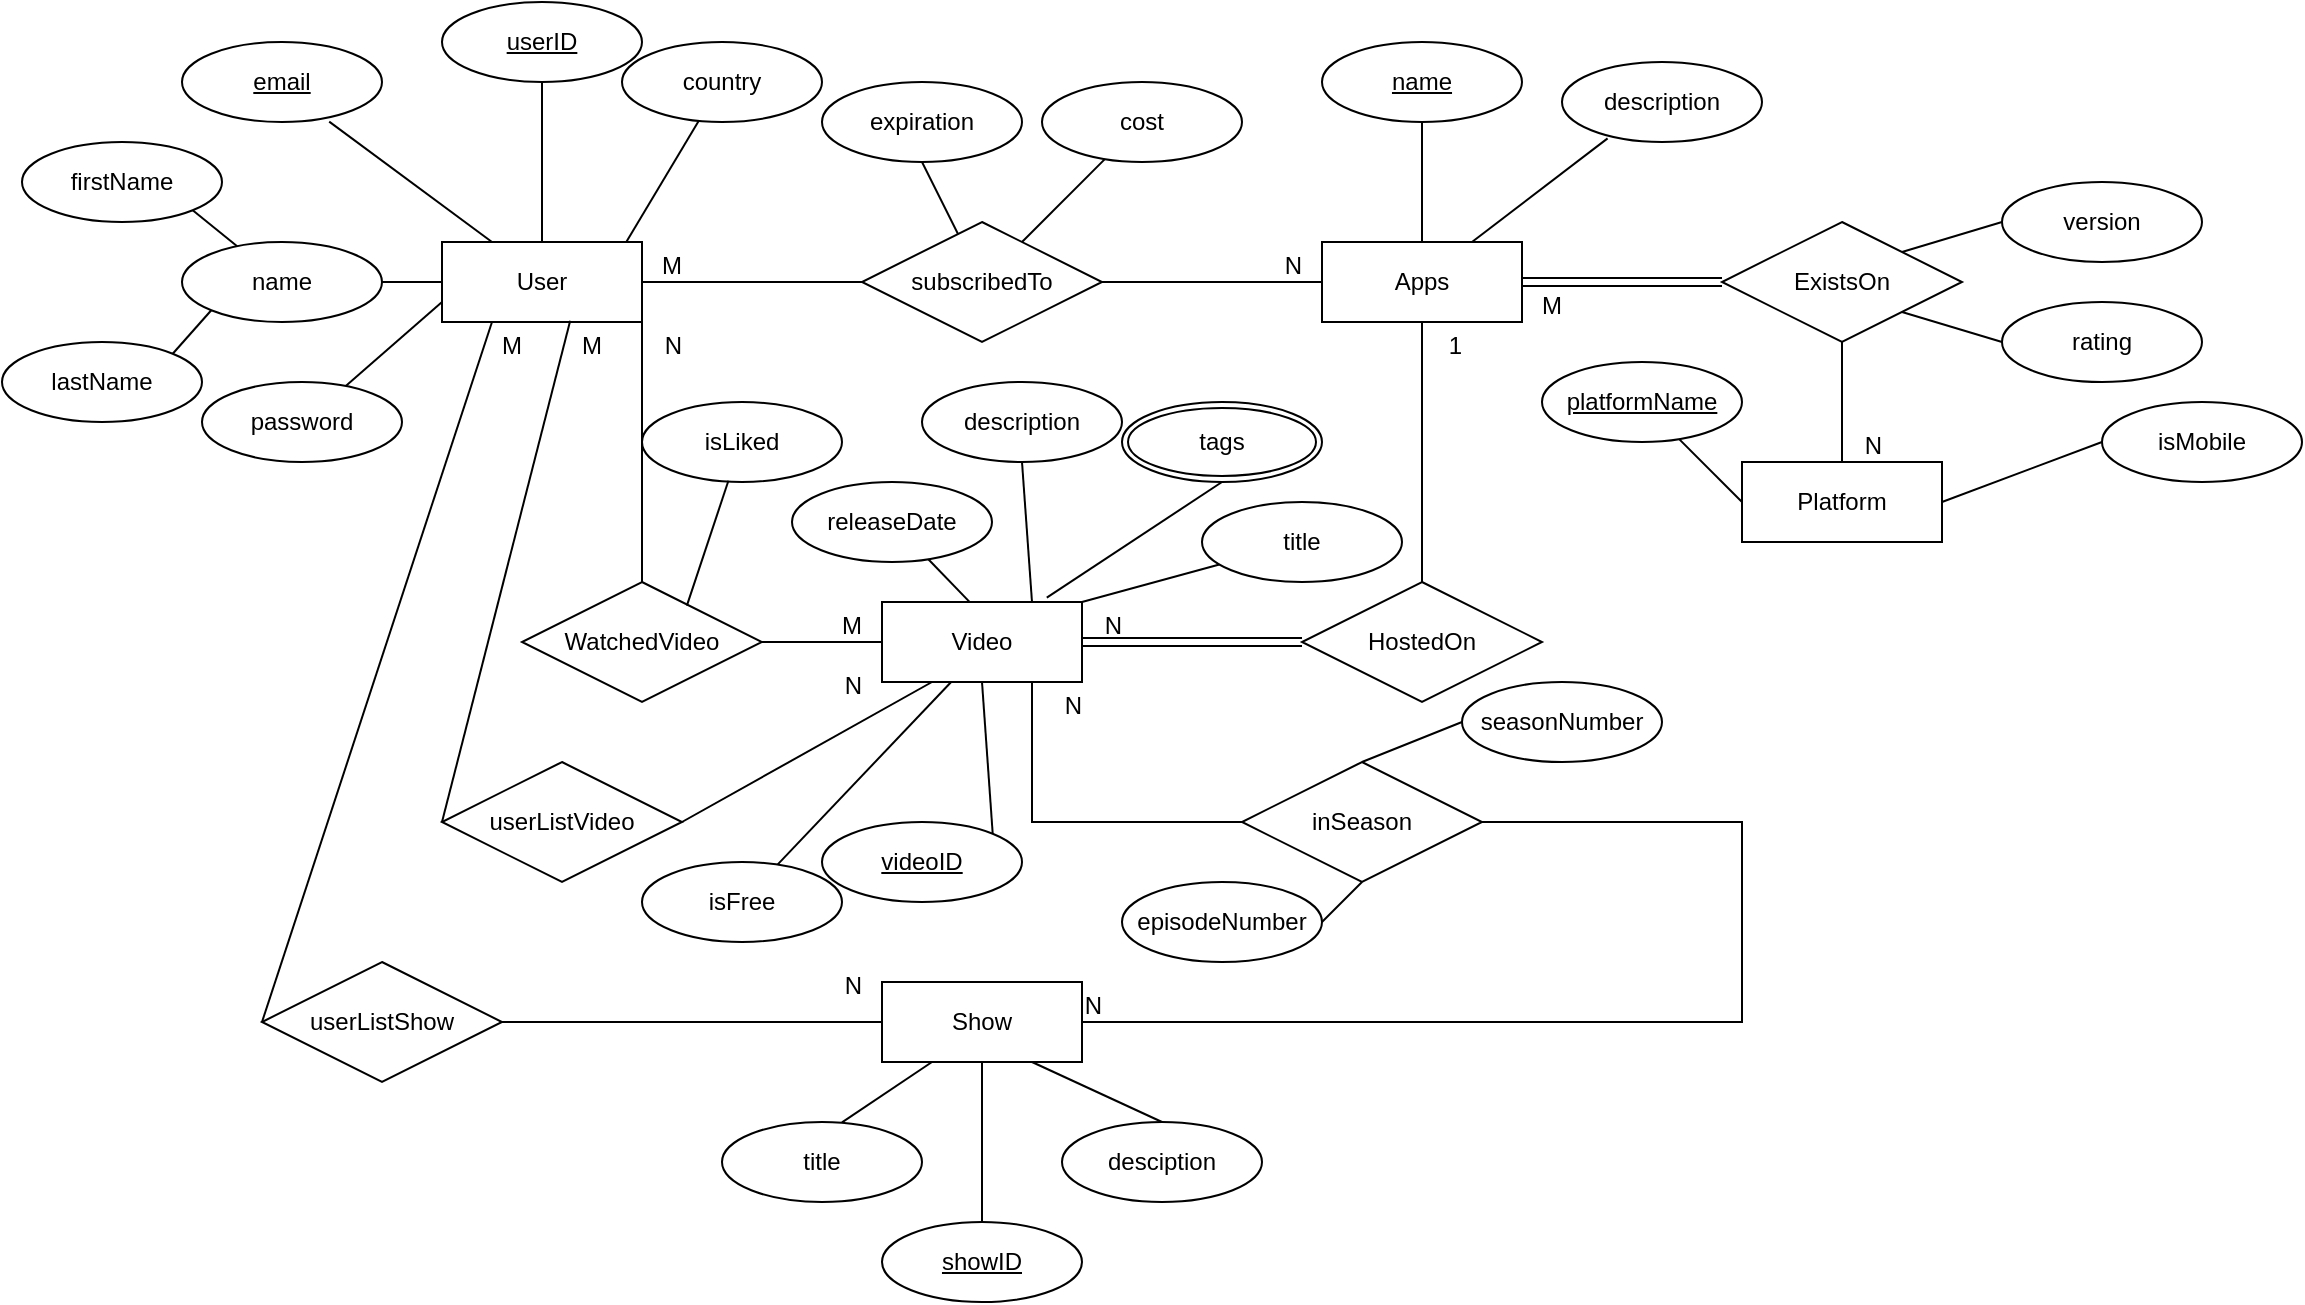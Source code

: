 <mxfile version="13.9.2" type="device"><diagram id="DI8BRwrDpLg0POTpZfwL" name="Page-1"><mxGraphModel dx="2354" dy="1678" grid="1" gridSize="10" guides="1" tooltips="1" connect="1" arrows="1" fold="1" page="1" pageScale="1" pageWidth="850" pageHeight="1100" math="0" shadow="0"><root><mxCell id="0"/><mxCell id="1" parent="0"/><mxCell id="SwwWCujhyExV8PyOqIJs-1" value="User" style="whiteSpace=wrap;html=1;align=center;" parent="1" vertex="1"><mxGeometry x="140" y="80" width="100" height="40" as="geometry"/></mxCell><mxCell id="SwwWCujhyExV8PyOqIJs-2" value="" style="endArrow=none;html=1;rounded=0;entryX=1;entryY=1;entryDx=0;entryDy=0;" parent="1" source="SwwWCujhyExV8PyOqIJs-11" target="SwwWCujhyExV8PyOqIJs-10" edge="1"><mxGeometry relative="1" as="geometry"><mxPoint x="-40" y="90" as="sourcePoint"/><mxPoint x="120" y="90" as="targetPoint"/></mxGeometry></mxCell><mxCell id="SwwWCujhyExV8PyOqIJs-3" value="" style="endArrow=none;html=1;rounded=0;entryX=0;entryY=0.5;entryDx=0;entryDy=0;exitX=1;exitY=0.5;exitDx=0;exitDy=0;" parent="1" source="SwwWCujhyExV8PyOqIJs-11" target="SwwWCujhyExV8PyOqIJs-1" edge="1"><mxGeometry relative="1" as="geometry"><mxPoint x="40" y="149.5" as="sourcePoint"/><mxPoint x="200" y="149.5" as="targetPoint"/></mxGeometry></mxCell><mxCell id="SwwWCujhyExV8PyOqIJs-4" value="" style="endArrow=none;html=1;rounded=0;entryX=0;entryY=1;entryDx=0;entryDy=0;exitX=1;exitY=0;exitDx=0;exitDy=0;" parent="1" source="SwwWCujhyExV8PyOqIJs-9" target="SwwWCujhyExV8PyOqIJs-11" edge="1"><mxGeometry relative="1" as="geometry"><mxPoint x="30" y="160" as="sourcePoint"/><mxPoint x="190" y="160" as="targetPoint"/></mxGeometry></mxCell><mxCell id="SwwWCujhyExV8PyOqIJs-5" value="" style="endArrow=none;html=1;rounded=0;exitX=0.92;exitY=0.005;exitDx=0;exitDy=0;exitPerimeter=0;" parent="1" source="SwwWCujhyExV8PyOqIJs-1" target="SwwWCujhyExV8PyOqIJs-12" edge="1"><mxGeometry relative="1" as="geometry"><mxPoint x="130" y="80" as="sourcePoint"/><mxPoint x="232" y="10" as="targetPoint"/></mxGeometry></mxCell><mxCell id="SwwWCujhyExV8PyOqIJs-6" value="" style="endArrow=none;html=1;rounded=0;entryX=0;entryY=0.75;entryDx=0;entryDy=0;exitX=0.716;exitY=0.055;exitDx=0;exitDy=0;exitPerimeter=0;" parent="1" source="SwwWCujhyExV8PyOqIJs-8" target="SwwWCujhyExV8PyOqIJs-1" edge="1"><mxGeometry relative="1" as="geometry"><mxPoint x="90" y="160" as="sourcePoint"/><mxPoint x="250" y="160" as="targetPoint"/></mxGeometry></mxCell><mxCell id="SwwWCujhyExV8PyOqIJs-7" value="email" style="ellipse;whiteSpace=wrap;html=1;align=center;fontStyle=4" parent="1" vertex="1"><mxGeometry x="10" y="-20" width="100" height="40" as="geometry"/></mxCell><mxCell id="SwwWCujhyExV8PyOqIJs-8" value="password" style="ellipse;whiteSpace=wrap;html=1;align=center;" parent="1" vertex="1"><mxGeometry x="20" y="150" width="100" height="40" as="geometry"/></mxCell><mxCell id="SwwWCujhyExV8PyOqIJs-9" value="lastName" style="ellipse;whiteSpace=wrap;html=1;align=center;" parent="1" vertex="1"><mxGeometry x="-80" y="130" width="100" height="40" as="geometry"/></mxCell><mxCell id="SwwWCujhyExV8PyOqIJs-10" value="firstName" style="ellipse;whiteSpace=wrap;html=1;align=center;" parent="1" vertex="1"><mxGeometry x="-70" y="30" width="100" height="40" as="geometry"/></mxCell><mxCell id="SwwWCujhyExV8PyOqIJs-11" value="name" style="ellipse;whiteSpace=wrap;html=1;align=center;" parent="1" vertex="1"><mxGeometry x="10" y="80" width="100" height="40" as="geometry"/></mxCell><mxCell id="SwwWCujhyExV8PyOqIJs-12" value="country" style="ellipse;whiteSpace=wrap;html=1;align=center;" parent="1" vertex="1"><mxGeometry x="230" y="-20" width="100" height="40" as="geometry"/></mxCell><mxCell id="SwwWCujhyExV8PyOqIJs-13" value="" style="endArrow=none;html=1;rounded=0;entryX=0.736;entryY=0.995;entryDx=0;entryDy=0;exitX=0.25;exitY=0;exitDx=0;exitDy=0;entryPerimeter=0;" parent="1" source="SwwWCujhyExV8PyOqIJs-1" target="SwwWCujhyExV8PyOqIJs-7" edge="1"><mxGeometry relative="1" as="geometry"><mxPoint x="80" y="69" as="sourcePoint"/><mxPoint x="240" y="69" as="targetPoint"/></mxGeometry></mxCell><mxCell id="SwwWCujhyExV8PyOqIJs-14" value="" style="endArrow=none;html=1;rounded=0;entryX=0;entryY=0.5;entryDx=0;entryDy=0;exitX=1;exitY=0;exitDx=0;exitDy=0;" parent="1" source="SwwWCujhyExV8PyOqIJs-21" target="SwwWCujhyExV8PyOqIJs-18" edge="1"><mxGeometry relative="1" as="geometry"><mxPoint x="620" y="140" as="sourcePoint"/><mxPoint x="780" y="140" as="targetPoint"/></mxGeometry></mxCell><mxCell id="SwwWCujhyExV8PyOqIJs-15" value="" style="endArrow=none;html=1;rounded=0;entryX=0;entryY=0.5;entryDx=0;entryDy=0;exitX=1;exitY=1;exitDx=0;exitDy=0;" parent="1" source="SwwWCujhyExV8PyOqIJs-21" target="SwwWCujhyExV8PyOqIJs-17" edge="1"><mxGeometry relative="1" as="geometry"><mxPoint x="630" y="150" as="sourcePoint"/><mxPoint x="790" y="150" as="targetPoint"/></mxGeometry></mxCell><mxCell id="SwwWCujhyExV8PyOqIJs-16" value="Apps" style="whiteSpace=wrap;html=1;align=center;" parent="1" vertex="1"><mxGeometry x="580" y="80" width="100" height="40" as="geometry"/></mxCell><mxCell id="SwwWCujhyExV8PyOqIJs-17" value="rating" style="ellipse;whiteSpace=wrap;html=1;align=center;" parent="1" vertex="1"><mxGeometry x="920" y="110" width="100" height="40" as="geometry"/></mxCell><mxCell id="SwwWCujhyExV8PyOqIJs-18" value="version" style="ellipse;whiteSpace=wrap;html=1;align=center;" parent="1" vertex="1"><mxGeometry x="920" y="50" width="100" height="40" as="geometry"/></mxCell><mxCell id="SwwWCujhyExV8PyOqIJs-19" value="description" style="ellipse;whiteSpace=wrap;html=1;align=center;" parent="1" vertex="1"><mxGeometry x="700" y="-10" width="100" height="40" as="geometry"/></mxCell><mxCell id="SwwWCujhyExV8PyOqIJs-20" value="name" style="ellipse;whiteSpace=wrap;html=1;align=center;fontStyle=4" parent="1" vertex="1"><mxGeometry x="580" y="-20" width="100" height="40" as="geometry"/></mxCell><mxCell id="SwwWCujhyExV8PyOqIJs-21" value="ExistsOn" style="shape=rhombus;perimeter=rhombusPerimeter;whiteSpace=wrap;html=1;align=center;" parent="1" vertex="1"><mxGeometry x="780" y="70" width="120" height="60" as="geometry"/></mxCell><mxCell id="SwwWCujhyExV8PyOqIJs-22" value="Platform" style="whiteSpace=wrap;html=1;align=center;" parent="1" vertex="1"><mxGeometry x="790" y="190" width="100" height="40" as="geometry"/></mxCell><mxCell id="SwwWCujhyExV8PyOqIJs-23" value="platformName" style="ellipse;whiteSpace=wrap;html=1;align=center;fontStyle=4" parent="1" vertex="1"><mxGeometry x="690" y="140" width="100" height="40" as="geometry"/></mxCell><mxCell id="SwwWCujhyExV8PyOqIJs-24" value="isMobile" style="ellipse;whiteSpace=wrap;html=1;align=center;" parent="1" vertex="1"><mxGeometry x="970" y="160" width="100" height="40" as="geometry"/></mxCell><mxCell id="SwwWCujhyExV8PyOqIJs-25" value="" style="endArrow=none;html=1;rounded=0;entryX=0;entryY=0.5;entryDx=0;entryDy=0;exitX=1;exitY=0.5;exitDx=0;exitDy=0;" parent="1" source="SwwWCujhyExV8PyOqIJs-22" target="SwwWCujhyExV8PyOqIJs-24" edge="1"><mxGeometry relative="1" as="geometry"><mxPoint x="720" y="150" as="sourcePoint"/><mxPoint x="880" y="150" as="targetPoint"/></mxGeometry></mxCell><mxCell id="SwwWCujhyExV8PyOqIJs-26" value="" style="endArrow=none;html=1;rounded=0;entryX=0;entryY=0.5;entryDx=0;entryDy=0;" parent="1" source="SwwWCujhyExV8PyOqIJs-23" target="SwwWCujhyExV8PyOqIJs-22" edge="1"><mxGeometry relative="1" as="geometry"><mxPoint x="680" y="260" as="sourcePoint"/><mxPoint x="840" y="260" as="targetPoint"/></mxGeometry></mxCell><mxCell id="SwwWCujhyExV8PyOqIJs-27" value="" style="endArrow=none;html=1;rounded=0;entryX=0.5;entryY=1;entryDx=0;entryDy=0;exitX=0.5;exitY=0;exitDx=0;exitDy=0;" parent="1" source="SwwWCujhyExV8PyOqIJs-22" target="SwwWCujhyExV8PyOqIJs-21" edge="1"><mxGeometry relative="1" as="geometry"><mxPoint x="730" y="170" as="sourcePoint"/><mxPoint x="890" y="170" as="targetPoint"/></mxGeometry></mxCell><mxCell id="SwwWCujhyExV8PyOqIJs-28" value="" style="shape=link;html=1;rounded=0;entryX=1;entryY=0.5;entryDx=0;entryDy=0;exitX=0;exitY=0.5;exitDx=0;exitDy=0;" parent="1" source="SwwWCujhyExV8PyOqIJs-21" target="SwwWCujhyExV8PyOqIJs-16" edge="1"><mxGeometry relative="1" as="geometry"><mxPoint x="630" y="170" as="sourcePoint"/><mxPoint x="690" y="210" as="targetPoint"/></mxGeometry></mxCell><mxCell id="SwwWCujhyExV8PyOqIJs-29" value="M" style="resizable=0;html=1;align=right;verticalAlign=bottom;" parent="SwwWCujhyExV8PyOqIJs-28" connectable="0" vertex="1"><mxGeometry x="1" relative="1" as="geometry"><mxPoint x="20" y="20" as="offset"/></mxGeometry></mxCell><mxCell id="SwwWCujhyExV8PyOqIJs-30" value="N" style="resizable=0;html=1;align=right;verticalAlign=bottom;" parent="1" connectable="0" vertex="1"><mxGeometry x="860" y="190" as="geometry"/></mxCell><mxCell id="SwwWCujhyExV8PyOqIJs-31" value="" style="endArrow=none;html=1;rounded=0;entryX=0.5;entryY=1;entryDx=0;entryDy=0;exitX=0.5;exitY=0;exitDx=0;exitDy=0;" parent="1" source="SwwWCujhyExV8PyOqIJs-16" target="SwwWCujhyExV8PyOqIJs-20" edge="1"><mxGeometry relative="1" as="geometry"><mxPoint x="550" y="70" as="sourcePoint"/><mxPoint x="710" y="70" as="targetPoint"/></mxGeometry></mxCell><mxCell id="SwwWCujhyExV8PyOqIJs-32" value="" style="endArrow=none;html=1;rounded=0;entryX=0.228;entryY=0.955;entryDx=0;entryDy=0;entryPerimeter=0;exitX=0.75;exitY=0;exitDx=0;exitDy=0;" parent="1" source="SwwWCujhyExV8PyOqIJs-16" target="SwwWCujhyExV8PyOqIJs-19" edge="1"><mxGeometry relative="1" as="geometry"><mxPoint x="570" y="80" as="sourcePoint"/><mxPoint x="730" y="80" as="targetPoint"/></mxGeometry></mxCell><mxCell id="SwwWCujhyExV8PyOqIJs-33" value="" style="endArrow=none;html=1;rounded=0;entryX=0;entryY=0.5;entryDx=0;entryDy=0;exitX=1;exitY=0.5;exitDx=0;exitDy=0;" parent="1" source="SwwWCujhyExV8PyOqIJs-1" target="SwwWCujhyExV8PyOqIJs-35" edge="1"><mxGeometry relative="1" as="geometry"><mxPoint x="140" y="230" as="sourcePoint"/><mxPoint x="300" y="230" as="targetPoint"/></mxGeometry></mxCell><mxCell id="SwwWCujhyExV8PyOqIJs-34" value="" style="endArrow=none;html=1;rounded=0;entryX=0;entryY=0.5;entryDx=0;entryDy=0;exitX=1;exitY=0.5;exitDx=0;exitDy=0;" parent="1" source="SwwWCujhyExV8PyOqIJs-35" target="SwwWCujhyExV8PyOqIJs-16" edge="1"><mxGeometry relative="1" as="geometry"><mxPoint x="130" y="270" as="sourcePoint"/><mxPoint x="290" y="270" as="targetPoint"/></mxGeometry></mxCell><mxCell id="SwwWCujhyExV8PyOqIJs-35" value="subscribedTo" style="shape=rhombus;perimeter=rhombusPerimeter;whiteSpace=wrap;html=1;align=center;" parent="1" vertex="1"><mxGeometry x="350" y="70" width="120" height="60" as="geometry"/></mxCell><mxCell id="SwwWCujhyExV8PyOqIJs-36" value="N" style="resizable=0;html=1;align=right;verticalAlign=bottom;" parent="1" connectable="0" vertex="1"><mxGeometry x="570" y="100" as="geometry"/></mxCell><mxCell id="SwwWCujhyExV8PyOqIJs-37" value="M" style="resizable=0;html=1;align=right;verticalAlign=bottom;" parent="1" connectable="0" vertex="1"><mxGeometry x="260" y="100" as="geometry"/></mxCell><mxCell id="SwwWCujhyExV8PyOqIJs-38" value="cost" style="ellipse;whiteSpace=wrap;html=1;align=center;" parent="1" vertex="1"><mxGeometry x="440" width="100" height="40" as="geometry"/></mxCell><mxCell id="SwwWCujhyExV8PyOqIJs-39" value="expiration" style="ellipse;whiteSpace=wrap;html=1;align=center;" parent="1" vertex="1"><mxGeometry x="330" width="100" height="40" as="geometry"/></mxCell><mxCell id="SwwWCujhyExV8PyOqIJs-40" value="" style="endArrow=none;html=1;rounded=0;entryX=0.5;entryY=1;entryDx=0;entryDy=0;" parent="1" source="SwwWCujhyExV8PyOqIJs-35" target="SwwWCujhyExV8PyOqIJs-39" edge="1"><mxGeometry relative="1" as="geometry"><mxPoint x="400" y="240" as="sourcePoint"/><mxPoint x="560" y="240" as="targetPoint"/></mxGeometry></mxCell><mxCell id="SwwWCujhyExV8PyOqIJs-41" value="" style="endArrow=none;html=1;rounded=0;" parent="1" source="SwwWCujhyExV8PyOqIJs-38" target="SwwWCujhyExV8PyOqIJs-35" edge="1"><mxGeometry relative="1" as="geometry"><mxPoint x="235" y="150" as="sourcePoint"/><mxPoint x="395" y="150" as="targetPoint"/></mxGeometry></mxCell><mxCell id="SwwWCujhyExV8PyOqIJs-42" value="Video" style="whiteSpace=wrap;html=1;align=center;" parent="1" vertex="1"><mxGeometry x="360" y="260" width="100" height="40" as="geometry"/></mxCell><mxCell id="SwwWCujhyExV8PyOqIJs-43" value="isFree" style="ellipse;whiteSpace=wrap;html=1;align=center;" parent="1" vertex="1"><mxGeometry x="240" y="390" width="100" height="40" as="geometry"/></mxCell><mxCell id="SwwWCujhyExV8PyOqIJs-44" value="releaseDate" style="ellipse;whiteSpace=wrap;html=1;align=center;" parent="1" vertex="1"><mxGeometry x="315" y="200" width="100" height="40" as="geometry"/></mxCell><mxCell id="SwwWCujhyExV8PyOqIJs-45" value="description" style="ellipse;whiteSpace=wrap;html=1;align=center;" parent="1" vertex="1"><mxGeometry x="380" y="150" width="100" height="40" as="geometry"/></mxCell><mxCell id="SwwWCujhyExV8PyOqIJs-46" value="title" style="ellipse;whiteSpace=wrap;html=1;align=center;" parent="1" vertex="1"><mxGeometry x="520" y="210" width="100" height="40" as="geometry"/></mxCell><mxCell id="SwwWCujhyExV8PyOqIJs-47" value="tags" style="ellipse;shape=doubleEllipse;margin=3;whiteSpace=wrap;html=1;align=center;" parent="1" vertex="1"><mxGeometry x="480" y="160" width="100" height="40" as="geometry"/></mxCell><mxCell id="SwwWCujhyExV8PyOqIJs-48" value="videoID" style="ellipse;whiteSpace=wrap;html=1;align=center;fontStyle=4" parent="1" vertex="1"><mxGeometry x="330" y="370" width="100" height="40" as="geometry"/></mxCell><mxCell id="SwwWCujhyExV8PyOqIJs-49" value="HostedOn" style="shape=rhombus;perimeter=rhombusPerimeter;whiteSpace=wrap;html=1;align=center;" parent="1" vertex="1"><mxGeometry x="570" y="250" width="120" height="60" as="geometry"/></mxCell><mxCell id="SwwWCujhyExV8PyOqIJs-50" value="" style="shape=link;html=1;rounded=0;entryX=1;entryY=0.5;entryDx=0;entryDy=0;" parent="1" source="SwwWCujhyExV8PyOqIJs-49" target="SwwWCujhyExV8PyOqIJs-42" edge="1"><mxGeometry relative="1" as="geometry"><mxPoint x="400" y="220" as="sourcePoint"/><mxPoint x="560" y="220" as="targetPoint"/></mxGeometry></mxCell><mxCell id="SwwWCujhyExV8PyOqIJs-51" value="N" style="resizable=0;html=1;align=right;verticalAlign=bottom;" parent="SwwWCujhyExV8PyOqIJs-50" connectable="0" vertex="1"><mxGeometry x="1" relative="1" as="geometry"><mxPoint x="20" as="offset"/></mxGeometry></mxCell><mxCell id="SwwWCujhyExV8PyOqIJs-52" value="" style="endArrow=none;html=1;rounded=0;entryX=0.5;entryY=1;entryDx=0;entryDy=0;exitX=0.5;exitY=0;exitDx=0;exitDy=0;" parent="1" source="SwwWCujhyExV8PyOqIJs-49" target="SwwWCujhyExV8PyOqIJs-16" edge="1"><mxGeometry relative="1" as="geometry"><mxPoint x="400" y="220" as="sourcePoint"/><mxPoint x="560" y="220" as="targetPoint"/></mxGeometry></mxCell><mxCell id="SwwWCujhyExV8PyOqIJs-53" value="1" style="resizable=0;html=1;align=right;verticalAlign=bottom;" parent="1" connectable="0" vertex="1"><mxGeometry x="650" y="140" as="geometry"/></mxCell><mxCell id="SwwWCujhyExV8PyOqIJs-54" value="WatchedVideo" style="shape=rhombus;perimeter=rhombusPerimeter;whiteSpace=wrap;html=1;align=center;" parent="1" vertex="1"><mxGeometry x="180" y="250" width="120" height="60" as="geometry"/></mxCell><mxCell id="SwwWCujhyExV8PyOqIJs-55" value="" style="endArrow=none;html=1;rounded=0;entryX=1;entryY=1;entryDx=0;entryDy=0;exitX=0.5;exitY=0;exitDx=0;exitDy=0;" parent="1" source="SwwWCujhyExV8PyOqIJs-54" target="SwwWCujhyExV8PyOqIJs-1" edge="1"><mxGeometry relative="1" as="geometry"><mxPoint x="400" y="220" as="sourcePoint"/><mxPoint x="560" y="220" as="targetPoint"/></mxGeometry></mxCell><mxCell id="SwwWCujhyExV8PyOqIJs-56" value="" style="endArrow=none;html=1;rounded=0;entryX=0;entryY=0.5;entryDx=0;entryDy=0;exitX=1;exitY=0.5;exitDx=0;exitDy=0;" parent="1" source="SwwWCujhyExV8PyOqIJs-54" target="SwwWCujhyExV8PyOqIJs-42" edge="1"><mxGeometry relative="1" as="geometry"><mxPoint x="250" y="260" as="sourcePoint"/><mxPoint x="250" y="130" as="targetPoint"/></mxGeometry></mxCell><mxCell id="SwwWCujhyExV8PyOqIJs-57" value="M" style="resizable=0;html=1;align=right;verticalAlign=bottom;" parent="1" connectable="0" vertex="1"><mxGeometry x="350" y="280" as="geometry"/></mxCell><mxCell id="SwwWCujhyExV8PyOqIJs-58" value="N" style="resizable=0;html=1;align=right;verticalAlign=bottom;" parent="1" connectable="0" vertex="1"><mxGeometry x="260" y="140" as="geometry"/></mxCell><mxCell id="SwwWCujhyExV8PyOqIJs-59" value="isLiked" style="ellipse;whiteSpace=wrap;html=1;align=center;" parent="1" vertex="1"><mxGeometry x="240" y="160" width="100" height="40" as="geometry"/></mxCell><mxCell id="SwwWCujhyExV8PyOqIJs-60" value="" style="endArrow=none;html=1;rounded=0;entryX=0.432;entryY=0.985;entryDx=0;entryDy=0;entryPerimeter=0;exitX=0.687;exitY=0.197;exitDx=0;exitDy=0;exitPerimeter=0;" parent="1" source="SwwWCujhyExV8PyOqIJs-54" target="SwwWCujhyExV8PyOqIJs-59" edge="1"><mxGeometry relative="1" as="geometry"><mxPoint x="110" y="260" as="sourcePoint"/><mxPoint x="270" y="260" as="targetPoint"/></mxGeometry></mxCell><mxCell id="SwwWCujhyExV8PyOqIJs-63" value="Show" style="whiteSpace=wrap;html=1;align=center;" parent="1" vertex="1"><mxGeometry x="360" y="450" width="100" height="40" as="geometry"/></mxCell><mxCell id="SwwWCujhyExV8PyOqIJs-64" value="title" style="ellipse;whiteSpace=wrap;html=1;align=center;fontStyle=0" parent="1" vertex="1"><mxGeometry x="280" y="520" width="100" height="40" as="geometry"/></mxCell><mxCell id="SwwWCujhyExV8PyOqIJs-65" value="desciption" style="ellipse;whiteSpace=wrap;html=1;align=center;" parent="1" vertex="1"><mxGeometry x="450" y="520" width="100" height="40" as="geometry"/></mxCell><mxCell id="SwwWCujhyExV8PyOqIJs-71" value="N" style="resizable=0;html=1;align=right;verticalAlign=bottom;" parent="1" connectable="0" vertex="1"><mxGeometry x="470" y="470" as="geometry"/></mxCell><mxCell id="SwwWCujhyExV8PyOqIJs-76" value="" style="endArrow=none;html=1;rounded=0;entryX=0.25;entryY=1;entryDx=0;entryDy=0;exitX=0;exitY=0.5;exitDx=0;exitDy=0;" parent="1" source="sXw0-_sQWs9Duji5EPS1-1" target="SwwWCujhyExV8PyOqIJs-1" edge="1"><mxGeometry relative="1" as="geometry"><mxPoint x="80.0" y="310" as="sourcePoint"/><mxPoint x="210" y="229.5" as="targetPoint"/><Array as="points"/></mxGeometry></mxCell><mxCell id="SwwWCujhyExV8PyOqIJs-80" value="" style="endArrow=none;html=1;rounded=0;entryX=0.25;entryY=1;entryDx=0;entryDy=0;exitX=0.6;exitY=0.005;exitDx=0;exitDy=0;exitPerimeter=0;" parent="1" source="SwwWCujhyExV8PyOqIJs-64" target="SwwWCujhyExV8PyOqIJs-63" edge="1"><mxGeometry relative="1" as="geometry"><mxPoint x="210" y="520" as="sourcePoint"/><mxPoint x="370" y="520" as="targetPoint"/></mxGeometry></mxCell><mxCell id="SwwWCujhyExV8PyOqIJs-81" value="" style="endArrow=none;html=1;rounded=0;entryX=1;entryY=0;entryDx=0;entryDy=0;exitX=0.5;exitY=1;exitDx=0;exitDy=0;" parent="1" source="SwwWCujhyExV8PyOqIJs-42" target="SwwWCujhyExV8PyOqIJs-48" edge="1"><mxGeometry relative="1" as="geometry"><mxPoint x="400" y="350" as="sourcePoint"/><mxPoint x="560" y="350" as="targetPoint"/></mxGeometry></mxCell><mxCell id="SwwWCujhyExV8PyOqIJs-82" value="M" style="resizable=0;html=1;align=right;verticalAlign=bottom;" parent="1" connectable="0" vertex="1"><mxGeometry x="180" y="140" as="geometry"/></mxCell><mxCell id="SwwWCujhyExV8PyOqIJs-88" value="" style="endArrow=none;html=1;rounded=0;entryX=0.25;entryY=1;entryDx=0;entryDy=0;exitX=1;exitY=0.5;exitDx=0;exitDy=0;" parent="1" source="sXw0-_sQWs9Duji5EPS1-2" target="SwwWCujhyExV8PyOqIJs-42" edge="1"><mxGeometry relative="1" as="geometry"><mxPoint x="280" y="360" as="sourcePoint"/><mxPoint x="380" y="360" as="targetPoint"/></mxGeometry></mxCell><mxCell id="SwwWCujhyExV8PyOqIJs-89" value="" style="endArrow=none;html=1;rounded=0;entryX=0;entryY=0.5;entryDx=0;entryDy=0;exitX=1;exitY=0.5;exitDx=0;exitDy=0;" parent="1" source="sXw0-_sQWs9Duji5EPS1-1" target="SwwWCujhyExV8PyOqIJs-63" edge="1"><mxGeometry relative="1" as="geometry"><mxPoint x="280" y="470" as="sourcePoint"/><mxPoint x="380" y="360" as="targetPoint"/></mxGeometry></mxCell><mxCell id="SwwWCujhyExV8PyOqIJs-90" value="N" style="resizable=0;html=1;align=right;verticalAlign=bottom;" parent="1" connectable="0" vertex="1"><mxGeometry x="350" y="310" as="geometry"/></mxCell><mxCell id="SwwWCujhyExV8PyOqIJs-91" value="N" style="resizable=0;html=1;align=right;verticalAlign=bottom;" parent="1" connectable="0" vertex="1"><mxGeometry x="350" y="460" as="geometry"/></mxCell><mxCell id="SwwWCujhyExV8PyOqIJs-95" value="" style="endArrow=none;html=1;rounded=0;entryX=0.75;entryY=1;entryDx=0;entryDy=0;exitX=0.5;exitY=0;exitDx=0;exitDy=0;" parent="1" source="SwwWCujhyExV8PyOqIJs-65" target="SwwWCujhyExV8PyOqIJs-63" edge="1"><mxGeometry relative="1" as="geometry"><mxPoint x="390" y="510" as="sourcePoint"/><mxPoint x="550" y="510" as="targetPoint"/></mxGeometry></mxCell><mxCell id="SwwWCujhyExV8PyOqIJs-96" value="" style="endArrow=none;html=1;rounded=0;exitX=1;exitY=0;exitDx=0;exitDy=0;" parent="1" source="SwwWCujhyExV8PyOqIJs-42" target="SwwWCujhyExV8PyOqIJs-46" edge="1"><mxGeometry relative="1" as="geometry"><mxPoint x="220" y="360" as="sourcePoint"/><mxPoint x="380" y="360" as="targetPoint"/></mxGeometry></mxCell><mxCell id="SwwWCujhyExV8PyOqIJs-97" value="" style="endArrow=none;html=1;rounded=0;exitX=0.347;exitY=0.997;exitDx=0;exitDy=0;exitPerimeter=0;" parent="1" source="SwwWCujhyExV8PyOqIJs-42" target="SwwWCujhyExV8PyOqIJs-43" edge="1"><mxGeometry relative="1" as="geometry"><mxPoint x="240" y="340" as="sourcePoint"/><mxPoint x="400" y="340" as="targetPoint"/></mxGeometry></mxCell><mxCell id="SwwWCujhyExV8PyOqIJs-98" value="" style="endArrow=none;html=1;rounded=0;entryX=0.5;entryY=1;entryDx=0;entryDy=0;exitX=0.824;exitY=-0.055;exitDx=0;exitDy=0;exitPerimeter=0;" parent="1" source="SwwWCujhyExV8PyOqIJs-42" target="SwwWCujhyExV8PyOqIJs-47" edge="1"><mxGeometry relative="1" as="geometry"><mxPoint x="240" y="380" as="sourcePoint"/><mxPoint x="400" y="380" as="targetPoint"/></mxGeometry></mxCell><mxCell id="SwwWCujhyExV8PyOqIJs-99" value="" style="endArrow=none;html=1;rounded=0;exitX=0.44;exitY=0.005;exitDx=0;exitDy=0;exitPerimeter=0;" parent="1" source="SwwWCujhyExV8PyOqIJs-42" target="SwwWCujhyExV8PyOqIJs-44" edge="1"><mxGeometry relative="1" as="geometry"><mxPoint x="220" y="360" as="sourcePoint"/><mxPoint x="380" y="360" as="targetPoint"/></mxGeometry></mxCell><mxCell id="SwwWCujhyExV8PyOqIJs-100" value="" style="endArrow=none;html=1;rounded=0;entryX=0.5;entryY=1;entryDx=0;entryDy=0;exitX=0.75;exitY=0;exitDx=0;exitDy=0;" parent="1" source="SwwWCujhyExV8PyOqIJs-42" target="SwwWCujhyExV8PyOqIJs-45" edge="1"><mxGeometry relative="1" as="geometry"><mxPoint x="230" y="370" as="sourcePoint"/><mxPoint x="390" y="370" as="targetPoint"/></mxGeometry></mxCell><mxCell id="SwwWCujhyExV8PyOqIJs-101" value="showID" style="ellipse;whiteSpace=wrap;html=1;align=center;fontStyle=4" parent="1" vertex="1"><mxGeometry x="360" y="570" width="100" height="40" as="geometry"/></mxCell><mxCell id="SwwWCujhyExV8PyOqIJs-102" value="" style="endArrow=none;html=1;rounded=0;entryX=0.5;entryY=0;entryDx=0;entryDy=0;exitX=0.5;exitY=1;exitDx=0;exitDy=0;" parent="1" source="SwwWCujhyExV8PyOqIJs-63" target="SwwWCujhyExV8PyOqIJs-101" edge="1"><mxGeometry relative="1" as="geometry"><mxPoint x="470" y="480" as="sourcePoint"/><mxPoint x="550" y="480" as="targetPoint"/></mxGeometry></mxCell><mxCell id="SwwWCujhyExV8PyOqIJs-104" value="userID" style="ellipse;whiteSpace=wrap;html=1;align=center;fontStyle=4" parent="1" vertex="1"><mxGeometry x="140" y="-40" width="100" height="40" as="geometry"/></mxCell><mxCell id="SwwWCujhyExV8PyOqIJs-105" value="" style="endArrow=none;html=1;rounded=0;entryX=0.5;entryY=1;entryDx=0;entryDy=0;exitX=0.5;exitY=0;exitDx=0;exitDy=0;" parent="1" source="SwwWCujhyExV8PyOqIJs-1" target="SwwWCujhyExV8PyOqIJs-104" edge="1"><mxGeometry relative="1" as="geometry"><mxPoint x="220" y="190" as="sourcePoint"/><mxPoint x="380" y="190" as="targetPoint"/></mxGeometry></mxCell><mxCell id="sXw0-_sQWs9Duji5EPS1-1" value="userListShow" style="shape=rhombus;perimeter=rhombusPerimeter;whiteSpace=wrap;html=1;align=center;" vertex="1" parent="1"><mxGeometry x="50" y="440" width="120" height="60" as="geometry"/></mxCell><mxCell id="sXw0-_sQWs9Duji5EPS1-2" value="userListVideo" style="shape=rhombus;perimeter=rhombusPerimeter;whiteSpace=wrap;html=1;align=center;" vertex="1" parent="1"><mxGeometry x="140" y="340" width="120" height="60" as="geometry"/></mxCell><mxCell id="sXw0-_sQWs9Duji5EPS1-3" value="" style="endArrow=none;html=1;exitX=0;exitY=0.5;exitDx=0;exitDy=0;entryX=0.641;entryY=0.985;entryDx=0;entryDy=0;entryPerimeter=0;" edge="1" parent="1" source="sXw0-_sQWs9Duji5EPS1-2" target="SwwWCujhyExV8PyOqIJs-1"><mxGeometry width="50" height="50" relative="1" as="geometry"><mxPoint x="530" y="280" as="sourcePoint"/><mxPoint x="580" y="230" as="targetPoint"/></mxGeometry></mxCell><mxCell id="sXw0-_sQWs9Duji5EPS1-4" value="M" style="resizable=0;html=1;align=right;verticalAlign=bottom;" connectable="0" vertex="1" parent="1"><mxGeometry x="220" y="140" as="geometry"/></mxCell><mxCell id="sXw0-_sQWs9Duji5EPS1-6" value="inSeason" style="shape=rhombus;perimeter=rhombusPerimeter;whiteSpace=wrap;html=1;align=center;" vertex="1" parent="1"><mxGeometry x="540" y="340" width="120" height="60" as="geometry"/></mxCell><mxCell id="sXw0-_sQWs9Duji5EPS1-7" value="" style="endArrow=none;html=1;rounded=0;exitX=0.75;exitY=1;exitDx=0;exitDy=0;entryX=0;entryY=0.5;entryDx=0;entryDy=0;" edge="1" parent="1" source="SwwWCujhyExV8PyOqIJs-42" target="sXw0-_sQWs9Duji5EPS1-6"><mxGeometry relative="1" as="geometry"><mxPoint x="470" y="370" as="sourcePoint"/><mxPoint x="630" y="370" as="targetPoint"/><Array as="points"><mxPoint x="435" y="370"/></Array></mxGeometry></mxCell><mxCell id="sXw0-_sQWs9Duji5EPS1-8" value="" style="endArrow=none;html=1;rounded=0;entryX=1;entryY=0.5;entryDx=0;entryDy=0;exitX=1;exitY=0.5;exitDx=0;exitDy=0;" edge="1" parent="1" source="SwwWCujhyExV8PyOqIJs-63" target="sXw0-_sQWs9Duji5EPS1-6"><mxGeometry relative="1" as="geometry"><mxPoint x="790" y="450" as="sourcePoint"/><mxPoint x="630" y="370" as="targetPoint"/><Array as="points"><mxPoint x="790" y="470"/><mxPoint x="790" y="370"/></Array></mxGeometry></mxCell><mxCell id="sXw0-_sQWs9Duji5EPS1-9" value="N" style="resizable=0;html=1;align=right;verticalAlign=bottom;" connectable="0" vertex="1" parent="1"><mxGeometry x="460.002" y="320" as="geometry"/></mxCell><mxCell id="sXw0-_sQWs9Duji5EPS1-11" value="seasonNumber" style="ellipse;whiteSpace=wrap;html=1;align=center;" vertex="1" parent="1"><mxGeometry x="650" y="300" width="100" height="40" as="geometry"/></mxCell><mxCell id="sXw0-_sQWs9Duji5EPS1-12" value="episodeNumber" style="ellipse;whiteSpace=wrap;html=1;align=center;" vertex="1" parent="1"><mxGeometry x="480" y="400" width="100" height="40" as="geometry"/></mxCell><mxCell id="sXw0-_sQWs9Duji5EPS1-13" value="" style="endArrow=none;html=1;rounded=0;entryX=0;entryY=0.5;entryDx=0;entryDy=0;exitX=0.5;exitY=0;exitDx=0;exitDy=0;" edge="1" parent="1" source="sXw0-_sQWs9Duji5EPS1-6" target="sXw0-_sQWs9Duji5EPS1-11"><mxGeometry relative="1" as="geometry"><mxPoint x="470" y="370" as="sourcePoint"/><mxPoint x="630" y="370" as="targetPoint"/></mxGeometry></mxCell><mxCell id="sXw0-_sQWs9Duji5EPS1-14" value="" style="endArrow=none;html=1;rounded=0;entryX=0.5;entryY=1;entryDx=0;entryDy=0;exitX=1;exitY=0.5;exitDx=0;exitDy=0;" edge="1" parent="1" source="sXw0-_sQWs9Duji5EPS1-12" target="sXw0-_sQWs9Duji5EPS1-6"><mxGeometry relative="1" as="geometry"><mxPoint x="470" y="370" as="sourcePoint"/><mxPoint x="630" y="370" as="targetPoint"/></mxGeometry></mxCell></root></mxGraphModel></diagram></mxfile>
